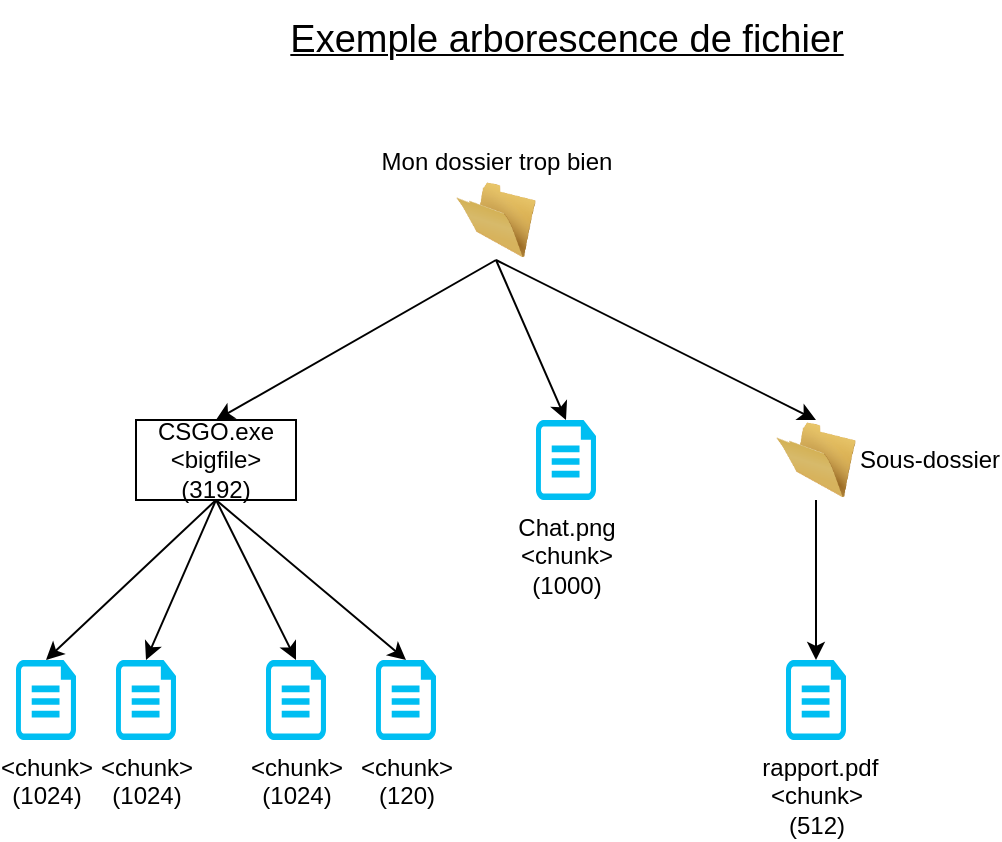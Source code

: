 <mxfile version="22.1.2" type="device">
  <diagram name="Page-1" id="j6pTxy4B1PfsHpCEsH7e">
    <mxGraphModel dx="1605" dy="992" grid="1" gridSize="10" guides="1" tooltips="1" connect="1" arrows="1" fold="1" page="1" pageScale="1" pageWidth="827" pageHeight="1169" math="0" shadow="0">
      <root>
        <mxCell id="0" />
        <mxCell id="1" parent="0" />
        <mxCell id="DwELIri0slQb0LKG6Af3-19" style="rounded=0;orthogonalLoop=1;jettySize=auto;html=1;exitX=0.5;exitY=1;exitDx=0;exitDy=0;entryX=0.5;entryY=0;entryDx=0;entryDy=0;" edge="1" parent="1" source="DwELIri0slQb0LKG6Af3-1" target="DwELIri0slQb0LKG6Af3-18">
          <mxGeometry relative="1" as="geometry" />
        </mxCell>
        <mxCell id="DwELIri0slQb0LKG6Af3-1" value="Mon dossier trop bien" style="image;html=1;image=img/lib/clip_art/general/Empty_Folder_128x128.png;labelPosition=center;verticalLabelPosition=top;align=center;verticalAlign=bottom;" vertex="1" parent="1">
          <mxGeometry x="240" y="120" width="40" height="40" as="geometry" />
        </mxCell>
        <mxCell id="DwELIri0slQb0LKG6Af3-3" value="&lt;u&gt;&lt;font style=&quot;font-size: 19px;&quot;&gt;Exemple arborescence de fichier&lt;/font&gt;&lt;/u&gt;" style="text;html=1;align=center;verticalAlign=middle;resizable=0;points=[];autosize=1;strokeColor=none;fillColor=none;" vertex="1" parent="1">
          <mxGeometry x="145" y="30" width="300" height="40" as="geometry" />
        </mxCell>
        <mxCell id="DwELIri0slQb0LKG6Af3-4" value="&amp;lt;chunk&amp;gt;&lt;br&gt;(1024)" style="verticalLabelPosition=bottom;html=1;verticalAlign=top;align=center;strokeColor=none;fillColor=#00BEF2;shape=mxgraph.azure.cloud_services_configuration_file;pointerEvents=1;" vertex="1" parent="1">
          <mxGeometry x="20" y="360" width="30" height="40" as="geometry" />
        </mxCell>
        <mxCell id="DwELIri0slQb0LKG6Af3-5" value="&amp;lt;chunk&amp;gt;&lt;br&gt;(1024)" style="verticalLabelPosition=bottom;html=1;verticalAlign=top;align=center;strokeColor=none;fillColor=#00BEF2;shape=mxgraph.azure.cloud_services_configuration_file;pointerEvents=1;" vertex="1" parent="1">
          <mxGeometry x="70" y="360" width="30" height="40" as="geometry" />
        </mxCell>
        <mxCell id="DwELIri0slQb0LKG6Af3-12" style="rounded=0;orthogonalLoop=1;jettySize=auto;html=1;startArrow=classic;startFill=1;endArrow=none;endFill=0;entryX=0.5;entryY=1;entryDx=0;entryDy=0;exitX=0.5;exitY=0;exitDx=0;exitDy=0;exitPerimeter=0;" edge="1" parent="1" source="DwELIri0slQb0LKG6Af3-6" target="DwELIri0slQb0LKG6Af3-14">
          <mxGeometry relative="1" as="geometry">
            <mxPoint x="120" y="290" as="targetPoint" />
          </mxGeometry>
        </mxCell>
        <mxCell id="DwELIri0slQb0LKG6Af3-6" value="&amp;lt;chunk&amp;gt;&lt;br&gt;(1024)" style="verticalLabelPosition=bottom;html=1;verticalAlign=top;align=center;strokeColor=none;fillColor=#00BEF2;shape=mxgraph.azure.cloud_services_configuration_file;pointerEvents=1;" vertex="1" parent="1">
          <mxGeometry x="145" y="360" width="30" height="40" as="geometry" />
        </mxCell>
        <mxCell id="DwELIri0slQb0LKG6Af3-13" style="rounded=0;orthogonalLoop=1;jettySize=auto;html=1;startArrow=classic;startFill=1;endArrow=none;endFill=0;entryX=0.5;entryY=1;entryDx=0;entryDy=0;exitX=0.5;exitY=0;exitDx=0;exitDy=0;exitPerimeter=0;" edge="1" parent="1" source="DwELIri0slQb0LKG6Af3-7" target="DwELIri0slQb0LKG6Af3-14">
          <mxGeometry relative="1" as="geometry">
            <mxPoint x="140" y="260" as="targetPoint" />
          </mxGeometry>
        </mxCell>
        <mxCell id="DwELIri0slQb0LKG6Af3-7" value="&amp;lt;chunk&amp;gt;&lt;br&gt;(120)" style="verticalLabelPosition=bottom;html=1;verticalAlign=top;align=center;strokeColor=none;fillColor=#00BEF2;shape=mxgraph.azure.cloud_services_configuration_file;pointerEvents=1;" vertex="1" parent="1">
          <mxGeometry x="200" y="360" width="30" height="40" as="geometry" />
        </mxCell>
        <mxCell id="DwELIri0slQb0LKG6Af3-10" value="" style="endArrow=none;html=1;rounded=0;exitX=0.5;exitY=0;exitDx=0;exitDy=0;exitPerimeter=0;startArrow=classic;startFill=1;endFill=0;entryX=0.5;entryY=1;entryDx=0;entryDy=0;" edge="1" parent="1" source="DwELIri0slQb0LKG6Af3-4" target="DwELIri0slQb0LKG6Af3-14">
          <mxGeometry width="50" height="50" relative="1" as="geometry">
            <mxPoint x="260" y="290" as="sourcePoint" />
            <mxPoint x="100" y="260" as="targetPoint" />
          </mxGeometry>
        </mxCell>
        <mxCell id="DwELIri0slQb0LKG6Af3-11" value="" style="endArrow=none;html=1;rounded=0;exitX=0.5;exitY=0;exitDx=0;exitDy=0;exitPerimeter=0;startArrow=classic;startFill=1;endFill=0;entryX=0.5;entryY=1;entryDx=0;entryDy=0;" edge="1" parent="1" source="DwELIri0slQb0LKG6Af3-5" target="DwELIri0slQb0LKG6Af3-14">
          <mxGeometry width="50" height="50" relative="1" as="geometry">
            <mxPoint x="65" y="370" as="sourcePoint" />
            <mxPoint x="110" y="260" as="targetPoint" />
          </mxGeometry>
        </mxCell>
        <mxCell id="DwELIri0slQb0LKG6Af3-16" style="rounded=0;orthogonalLoop=1;jettySize=auto;html=1;exitX=0.5;exitY=0;exitDx=0;exitDy=0;startArrow=classic;startFill=1;endArrow=none;endFill=0;" edge="1" parent="1" source="DwELIri0slQb0LKG6Af3-14">
          <mxGeometry relative="1" as="geometry">
            <mxPoint x="260" y="160" as="targetPoint" />
          </mxGeometry>
        </mxCell>
        <mxCell id="DwELIri0slQb0LKG6Af3-14" value="CSGO.exe&lt;br&gt;&amp;lt;bigfile&amp;gt;&lt;br&gt;(3192)" style="rounded=0;whiteSpace=wrap;html=1;" vertex="1" parent="1">
          <mxGeometry x="80" y="240" width="80" height="40" as="geometry" />
        </mxCell>
        <mxCell id="DwELIri0slQb0LKG6Af3-15" value="Chat.png&lt;br&gt;&amp;lt;chunk&amp;gt;&lt;br&gt;(1000)" style="verticalLabelPosition=bottom;html=1;verticalAlign=top;align=center;strokeColor=none;fillColor=#00BEF2;shape=mxgraph.azure.cloud_services_configuration_file;pointerEvents=1;" vertex="1" parent="1">
          <mxGeometry x="280" y="240" width="30" height="40" as="geometry" />
        </mxCell>
        <mxCell id="DwELIri0slQb0LKG6Af3-17" style="rounded=0;orthogonalLoop=1;jettySize=auto;html=1;exitX=0.5;exitY=1;exitDx=0;exitDy=0;entryX=0.5;entryY=0;entryDx=0;entryDy=0;entryPerimeter=0;" edge="1" parent="1" source="DwELIri0slQb0LKG6Af3-1" target="DwELIri0slQb0LKG6Af3-15">
          <mxGeometry relative="1" as="geometry" />
        </mxCell>
        <mxCell id="DwELIri0slQb0LKG6Af3-18" value="Sous-dossier" style="image;html=1;image=img/lib/clip_art/general/Empty_Folder_128x128.png;labelPosition=right;verticalLabelPosition=middle;align=left;verticalAlign=middle;" vertex="1" parent="1">
          <mxGeometry x="400" y="240" width="40" height="40" as="geometry" />
        </mxCell>
        <mxCell id="DwELIri0slQb0LKG6Af3-20" value="&amp;nbsp;rapport.pdf&lt;br&gt;&amp;lt;chunk&amp;gt;&lt;br&gt;(512)" style="verticalLabelPosition=bottom;html=1;verticalAlign=top;align=center;strokeColor=none;fillColor=#00BEF2;shape=mxgraph.azure.cloud_services_configuration_file;pointerEvents=1;" vertex="1" parent="1">
          <mxGeometry x="405" y="360" width="30" height="40" as="geometry" />
        </mxCell>
        <mxCell id="DwELIri0slQb0LKG6Af3-22" style="rounded=0;orthogonalLoop=1;jettySize=auto;html=1;entryX=0.5;entryY=0;entryDx=0;entryDy=0;entryPerimeter=0;" edge="1" parent="1" source="DwELIri0slQb0LKG6Af3-18" target="DwELIri0slQb0LKG6Af3-20">
          <mxGeometry relative="1" as="geometry" />
        </mxCell>
      </root>
    </mxGraphModel>
  </diagram>
</mxfile>

